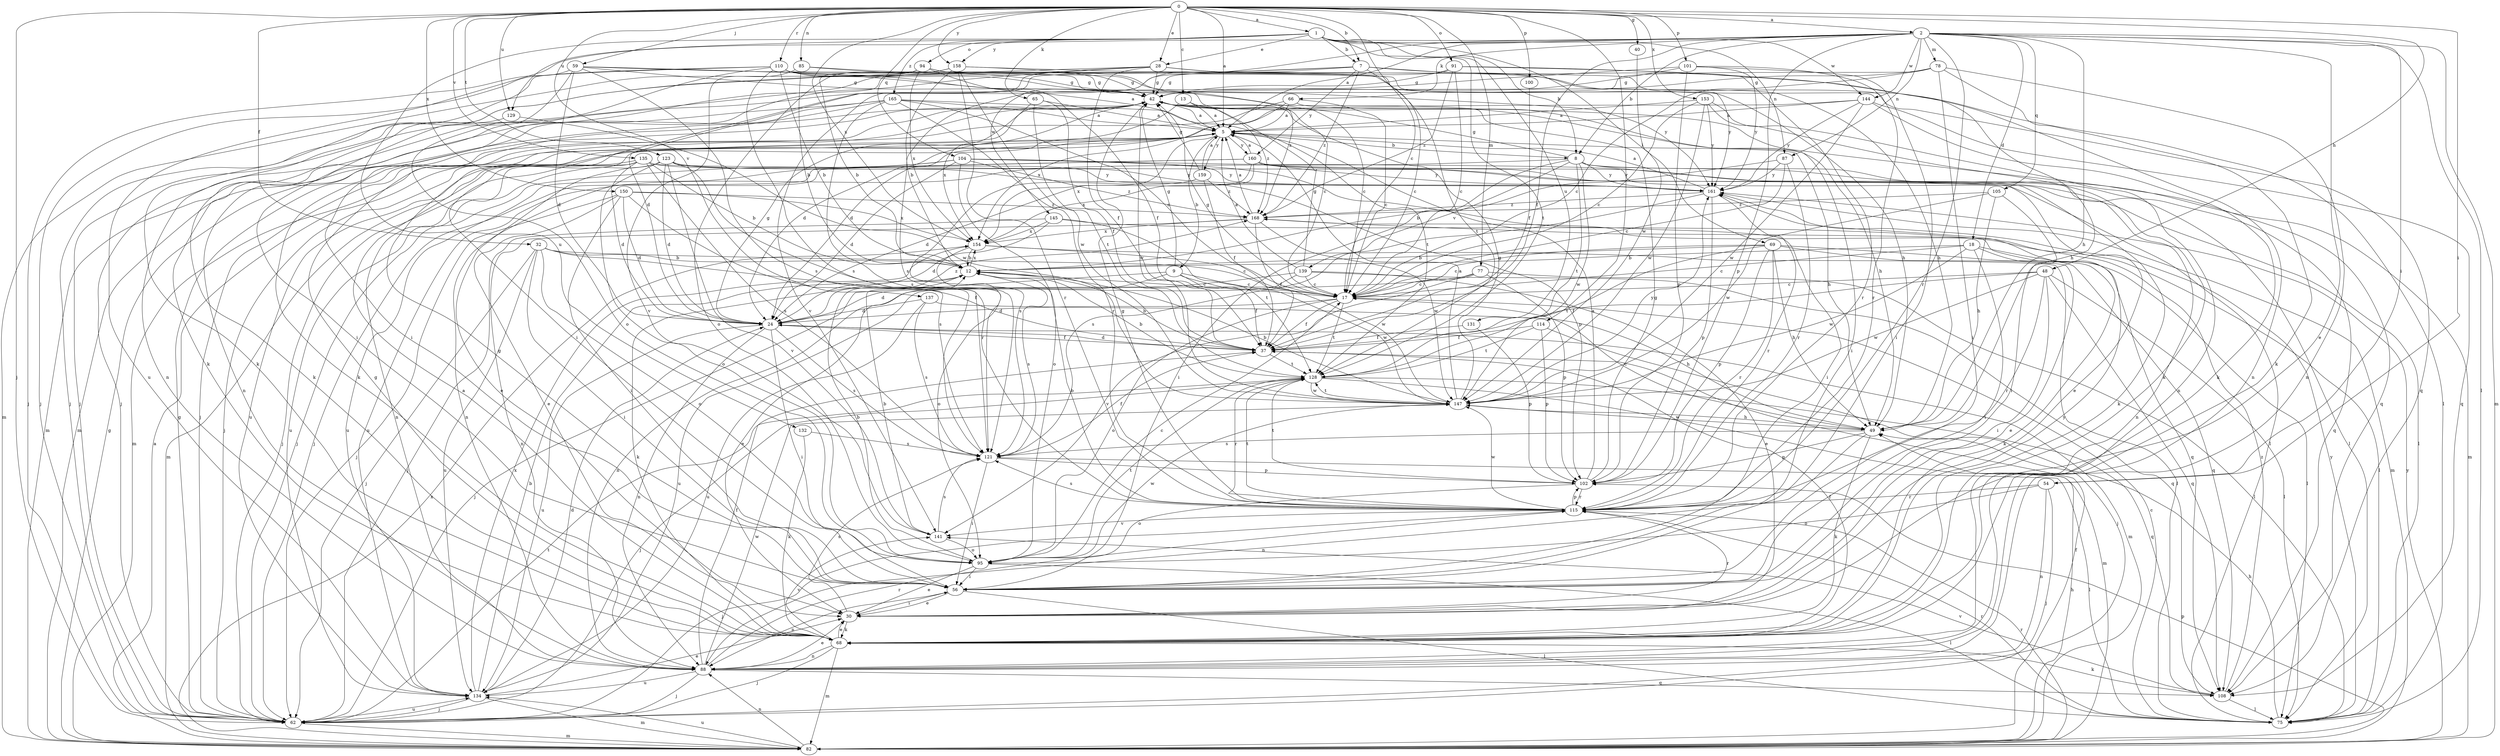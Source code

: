 strict digraph  {
0;
1;
2;
5;
7;
8;
9;
12;
13;
17;
18;
24;
28;
30;
32;
37;
40;
42;
48;
49;
54;
56;
59;
62;
65;
66;
68;
69;
75;
77;
78;
82;
85;
87;
88;
91;
94;
95;
100;
101;
102;
104;
105;
108;
110;
114;
115;
121;
123;
128;
129;
131;
132;
134;
135;
137;
139;
141;
144;
145;
147;
150;
153;
154;
158;
159;
160;
161;
165;
168;
0 -> 1  [label=a];
0 -> 2  [label=a];
0 -> 5  [label=a];
0 -> 7  [label=b];
0 -> 13  [label=c];
0 -> 17  [label=c];
0 -> 28  [label=e];
0 -> 32  [label=f];
0 -> 40  [label=g];
0 -> 48  [label=h];
0 -> 54  [label=i];
0 -> 59  [label=j];
0 -> 62  [label=j];
0 -> 65  [label=k];
0 -> 77  [label=m];
0 -> 85  [label=n];
0 -> 91  [label=o];
0 -> 100  [label=p];
0 -> 101  [label=p];
0 -> 104  [label=q];
0 -> 110  [label=r];
0 -> 114  [label=r];
0 -> 123  [label=t];
0 -> 129  [label=u];
0 -> 135  [label=v];
0 -> 137  [label=v];
0 -> 150  [label=x];
0 -> 153  [label=x];
0 -> 154  [label=x];
0 -> 158  [label=y];
1 -> 7  [label=b];
1 -> 8  [label=b];
1 -> 28  [label=e];
1 -> 69  [label=l];
1 -> 87  [label=n];
1 -> 94  [label=o];
1 -> 128  [label=t];
1 -> 129  [label=u];
1 -> 131  [label=u];
1 -> 132  [label=u];
1 -> 144  [label=w];
1 -> 158  [label=y];
1 -> 165  [label=z];
2 -> 5  [label=a];
2 -> 8  [label=b];
2 -> 18  [label=d];
2 -> 30  [label=e];
2 -> 37  [label=f];
2 -> 49  [label=h];
2 -> 54  [label=i];
2 -> 66  [label=k];
2 -> 75  [label=l];
2 -> 78  [label=m];
2 -> 82  [label=m];
2 -> 87  [label=n];
2 -> 102  [label=p];
2 -> 105  [label=q];
2 -> 115  [label=r];
2 -> 134  [label=u];
2 -> 144  [label=w];
2 -> 145  [label=w];
5 -> 8  [label=b];
5 -> 9  [label=b];
5 -> 49  [label=h];
5 -> 62  [label=j];
5 -> 82  [label=m];
5 -> 134  [label=u];
5 -> 154  [label=x];
5 -> 159  [label=y];
5 -> 160  [label=y];
7 -> 42  [label=g];
7 -> 56  [label=i];
7 -> 62  [label=j];
7 -> 88  [label=n];
7 -> 128  [label=t];
7 -> 160  [label=y];
7 -> 161  [label=y];
7 -> 168  [label=z];
8 -> 42  [label=g];
8 -> 56  [label=i];
8 -> 82  [label=m];
8 -> 88  [label=n];
8 -> 108  [label=q];
8 -> 128  [label=t];
8 -> 134  [label=u];
8 -> 139  [label=v];
8 -> 147  [label=w];
8 -> 161  [label=y];
9 -> 17  [label=c];
9 -> 30  [label=e];
9 -> 37  [label=f];
9 -> 42  [label=g];
9 -> 62  [label=j];
9 -> 147  [label=w];
12 -> 17  [label=c];
12 -> 68  [label=k];
12 -> 121  [label=s];
12 -> 154  [label=x];
13 -> 5  [label=a];
13 -> 24  [label=d];
13 -> 168  [label=z];
17 -> 24  [label=d];
17 -> 37  [label=f];
17 -> 42  [label=g];
17 -> 95  [label=o];
17 -> 128  [label=t];
18 -> 12  [label=b];
18 -> 17  [label=c];
18 -> 56  [label=i];
18 -> 68  [label=k];
18 -> 75  [label=l];
18 -> 147  [label=w];
24 -> 37  [label=f];
24 -> 42  [label=g];
24 -> 56  [label=i];
24 -> 82  [label=m];
24 -> 88  [label=n];
24 -> 121  [label=s];
24 -> 134  [label=u];
24 -> 168  [label=z];
28 -> 17  [label=c];
28 -> 24  [label=d];
28 -> 37  [label=f];
28 -> 42  [label=g];
28 -> 49  [label=h];
28 -> 56  [label=i];
28 -> 68  [label=k];
30 -> 56  [label=i];
30 -> 68  [label=k];
30 -> 115  [label=r];
30 -> 121  [label=s];
32 -> 12  [label=b];
32 -> 17  [label=c];
32 -> 37  [label=f];
32 -> 56  [label=i];
32 -> 62  [label=j];
32 -> 95  [label=o];
32 -> 134  [label=u];
37 -> 12  [label=b];
37 -> 24  [label=d];
37 -> 128  [label=t];
40 -> 147  [label=w];
42 -> 5  [label=a];
42 -> 49  [label=h];
42 -> 82  [label=m];
42 -> 108  [label=q];
42 -> 147  [label=w];
48 -> 17  [label=c];
48 -> 37  [label=f];
48 -> 56  [label=i];
48 -> 75  [label=l];
48 -> 108  [label=q];
48 -> 115  [label=r];
48 -> 147  [label=w];
49 -> 17  [label=c];
49 -> 68  [label=k];
49 -> 88  [label=n];
49 -> 102  [label=p];
49 -> 121  [label=s];
49 -> 147  [label=w];
54 -> 62  [label=j];
54 -> 88  [label=n];
54 -> 95  [label=o];
54 -> 115  [label=r];
56 -> 30  [label=e];
56 -> 42  [label=g];
56 -> 75  [label=l];
56 -> 88  [label=n];
59 -> 17  [label=c];
59 -> 24  [label=d];
59 -> 42  [label=g];
59 -> 56  [label=i];
59 -> 62  [label=j];
59 -> 108  [label=q];
59 -> 121  [label=s];
62 -> 42  [label=g];
62 -> 82  [label=m];
62 -> 128  [label=t];
62 -> 134  [label=u];
65 -> 5  [label=a];
65 -> 37  [label=f];
65 -> 128  [label=t];
65 -> 154  [label=x];
66 -> 5  [label=a];
66 -> 17  [label=c];
66 -> 56  [label=i];
66 -> 62  [label=j];
66 -> 154  [label=x];
68 -> 5  [label=a];
68 -> 30  [label=e];
68 -> 37  [label=f];
68 -> 42  [label=g];
68 -> 62  [label=j];
68 -> 82  [label=m];
68 -> 88  [label=n];
68 -> 141  [label=v];
68 -> 161  [label=y];
69 -> 12  [label=b];
69 -> 17  [label=c];
69 -> 30  [label=e];
69 -> 49  [label=h];
69 -> 102  [label=p];
69 -> 108  [label=q];
69 -> 115  [label=r];
69 -> 128  [label=t];
75 -> 17  [label=c];
75 -> 49  [label=h];
75 -> 115  [label=r];
75 -> 161  [label=y];
77 -> 17  [label=c];
77 -> 75  [label=l];
77 -> 102  [label=p];
77 -> 134  [label=u];
77 -> 141  [label=v];
78 -> 17  [label=c];
78 -> 42  [label=g];
78 -> 56  [label=i];
78 -> 68  [label=k];
78 -> 88  [label=n];
78 -> 141  [label=v];
82 -> 5  [label=a];
82 -> 37  [label=f];
82 -> 42  [label=g];
82 -> 49  [label=h];
82 -> 88  [label=n];
82 -> 102  [label=p];
82 -> 115  [label=r];
82 -> 134  [label=u];
82 -> 154  [label=x];
82 -> 161  [label=y];
85 -> 12  [label=b];
85 -> 42  [label=g];
85 -> 49  [label=h];
85 -> 141  [label=v];
87 -> 12  [label=b];
87 -> 17  [label=c];
87 -> 115  [label=r];
87 -> 161  [label=y];
88 -> 30  [label=e];
88 -> 37  [label=f];
88 -> 62  [label=j];
88 -> 108  [label=q];
88 -> 115  [label=r];
88 -> 134  [label=u];
88 -> 147  [label=w];
91 -> 17  [label=c];
91 -> 42  [label=g];
91 -> 49  [label=h];
91 -> 62  [label=j];
91 -> 115  [label=r];
91 -> 168  [label=z];
94 -> 12  [label=b];
94 -> 37  [label=f];
94 -> 42  [label=g];
94 -> 82  [label=m];
94 -> 88  [label=n];
94 -> 154  [label=x];
94 -> 168  [label=z];
95 -> 12  [label=b];
95 -> 17  [label=c];
95 -> 30  [label=e];
95 -> 56  [label=i];
95 -> 75  [label=l];
95 -> 128  [label=t];
95 -> 147  [label=w];
100 -> 37  [label=f];
101 -> 42  [label=g];
101 -> 56  [label=i];
101 -> 102  [label=p];
101 -> 115  [label=r];
101 -> 121  [label=s];
101 -> 161  [label=y];
102 -> 5  [label=a];
102 -> 42  [label=g];
102 -> 95  [label=o];
102 -> 115  [label=r];
102 -> 128  [label=t];
104 -> 24  [label=d];
104 -> 56  [label=i];
104 -> 62  [label=j];
104 -> 75  [label=l];
104 -> 95  [label=o];
104 -> 134  [label=u];
104 -> 161  [label=y];
104 -> 168  [label=z];
105 -> 49  [label=h];
105 -> 56  [label=i];
105 -> 147  [label=w];
105 -> 168  [label=z];
108 -> 68  [label=k];
108 -> 75  [label=l];
108 -> 141  [label=v];
108 -> 168  [label=z];
110 -> 5  [label=a];
110 -> 12  [label=b];
110 -> 17  [label=c];
110 -> 42  [label=g];
110 -> 62  [label=j];
110 -> 68  [label=k];
110 -> 95  [label=o];
110 -> 121  [label=s];
110 -> 161  [label=y];
114 -> 37  [label=f];
114 -> 62  [label=j];
114 -> 102  [label=p];
114 -> 128  [label=t];
115 -> 12  [label=b];
115 -> 42  [label=g];
115 -> 62  [label=j];
115 -> 102  [label=p];
115 -> 121  [label=s];
115 -> 128  [label=t];
115 -> 141  [label=v];
115 -> 147  [label=w];
121 -> 37  [label=f];
121 -> 56  [label=i];
121 -> 75  [label=l];
121 -> 102  [label=p];
123 -> 24  [label=d];
123 -> 30  [label=e];
123 -> 95  [label=o];
123 -> 102  [label=p];
123 -> 115  [label=r];
123 -> 134  [label=u];
123 -> 141  [label=v];
123 -> 161  [label=y];
128 -> 12  [label=b];
128 -> 62  [label=j];
128 -> 82  [label=m];
128 -> 108  [label=q];
128 -> 115  [label=r];
128 -> 147  [label=w];
129 -> 68  [label=k];
129 -> 147  [label=w];
131 -> 37  [label=f];
131 -> 102  [label=p];
132 -> 68  [label=k];
132 -> 121  [label=s];
134 -> 12  [label=b];
134 -> 24  [label=d];
134 -> 30  [label=e];
134 -> 62  [label=j];
134 -> 82  [label=m];
134 -> 154  [label=x];
135 -> 12  [label=b];
135 -> 24  [label=d];
135 -> 62  [label=j];
135 -> 75  [label=l];
135 -> 82  [label=m];
135 -> 88  [label=n];
135 -> 121  [label=s];
135 -> 161  [label=y];
137 -> 24  [label=d];
137 -> 49  [label=h];
137 -> 121  [label=s];
137 -> 134  [label=u];
139 -> 5  [label=a];
139 -> 17  [label=c];
139 -> 24  [label=d];
139 -> 30  [label=e];
139 -> 42  [label=g];
139 -> 88  [label=n];
139 -> 108  [label=q];
141 -> 12  [label=b];
141 -> 95  [label=o];
141 -> 121  [label=s];
144 -> 5  [label=a];
144 -> 24  [label=d];
144 -> 68  [label=k];
144 -> 108  [label=q];
144 -> 147  [label=w];
144 -> 161  [label=y];
145 -> 24  [label=d];
145 -> 62  [label=j];
145 -> 75  [label=l];
145 -> 128  [label=t];
145 -> 154  [label=x];
147 -> 5  [label=a];
147 -> 12  [label=b];
147 -> 42  [label=g];
147 -> 49  [label=h];
147 -> 128  [label=t];
147 -> 161  [label=y];
150 -> 24  [label=d];
150 -> 30  [label=e];
150 -> 56  [label=i];
150 -> 62  [label=j];
150 -> 121  [label=s];
150 -> 154  [label=x];
150 -> 168  [label=z];
153 -> 5  [label=a];
153 -> 17  [label=c];
153 -> 68  [label=k];
153 -> 88  [label=n];
153 -> 147  [label=w];
153 -> 161  [label=y];
154 -> 12  [label=b];
154 -> 75  [label=l];
154 -> 95  [label=o];
154 -> 147  [label=w];
158 -> 12  [label=b];
158 -> 42  [label=g];
158 -> 62  [label=j];
158 -> 75  [label=l];
158 -> 95  [label=o];
158 -> 115  [label=r];
158 -> 147  [label=w];
159 -> 5  [label=a];
159 -> 37  [label=f];
159 -> 42  [label=g];
159 -> 121  [label=s];
159 -> 168  [label=z];
160 -> 5  [label=a];
160 -> 24  [label=d];
160 -> 30  [label=e];
160 -> 62  [label=j];
160 -> 68  [label=k];
160 -> 75  [label=l];
160 -> 88  [label=n];
160 -> 154  [label=x];
160 -> 161  [label=y];
161 -> 5  [label=a];
161 -> 82  [label=m];
161 -> 102  [label=p];
161 -> 115  [label=r];
161 -> 121  [label=s];
161 -> 168  [label=z];
165 -> 5  [label=a];
165 -> 17  [label=c];
165 -> 68  [label=k];
165 -> 82  [label=m];
165 -> 88  [label=n];
165 -> 115  [label=r];
165 -> 121  [label=s];
165 -> 128  [label=t];
168 -> 5  [label=a];
168 -> 37  [label=f];
168 -> 88  [label=n];
168 -> 108  [label=q];
168 -> 147  [label=w];
168 -> 154  [label=x];
}
